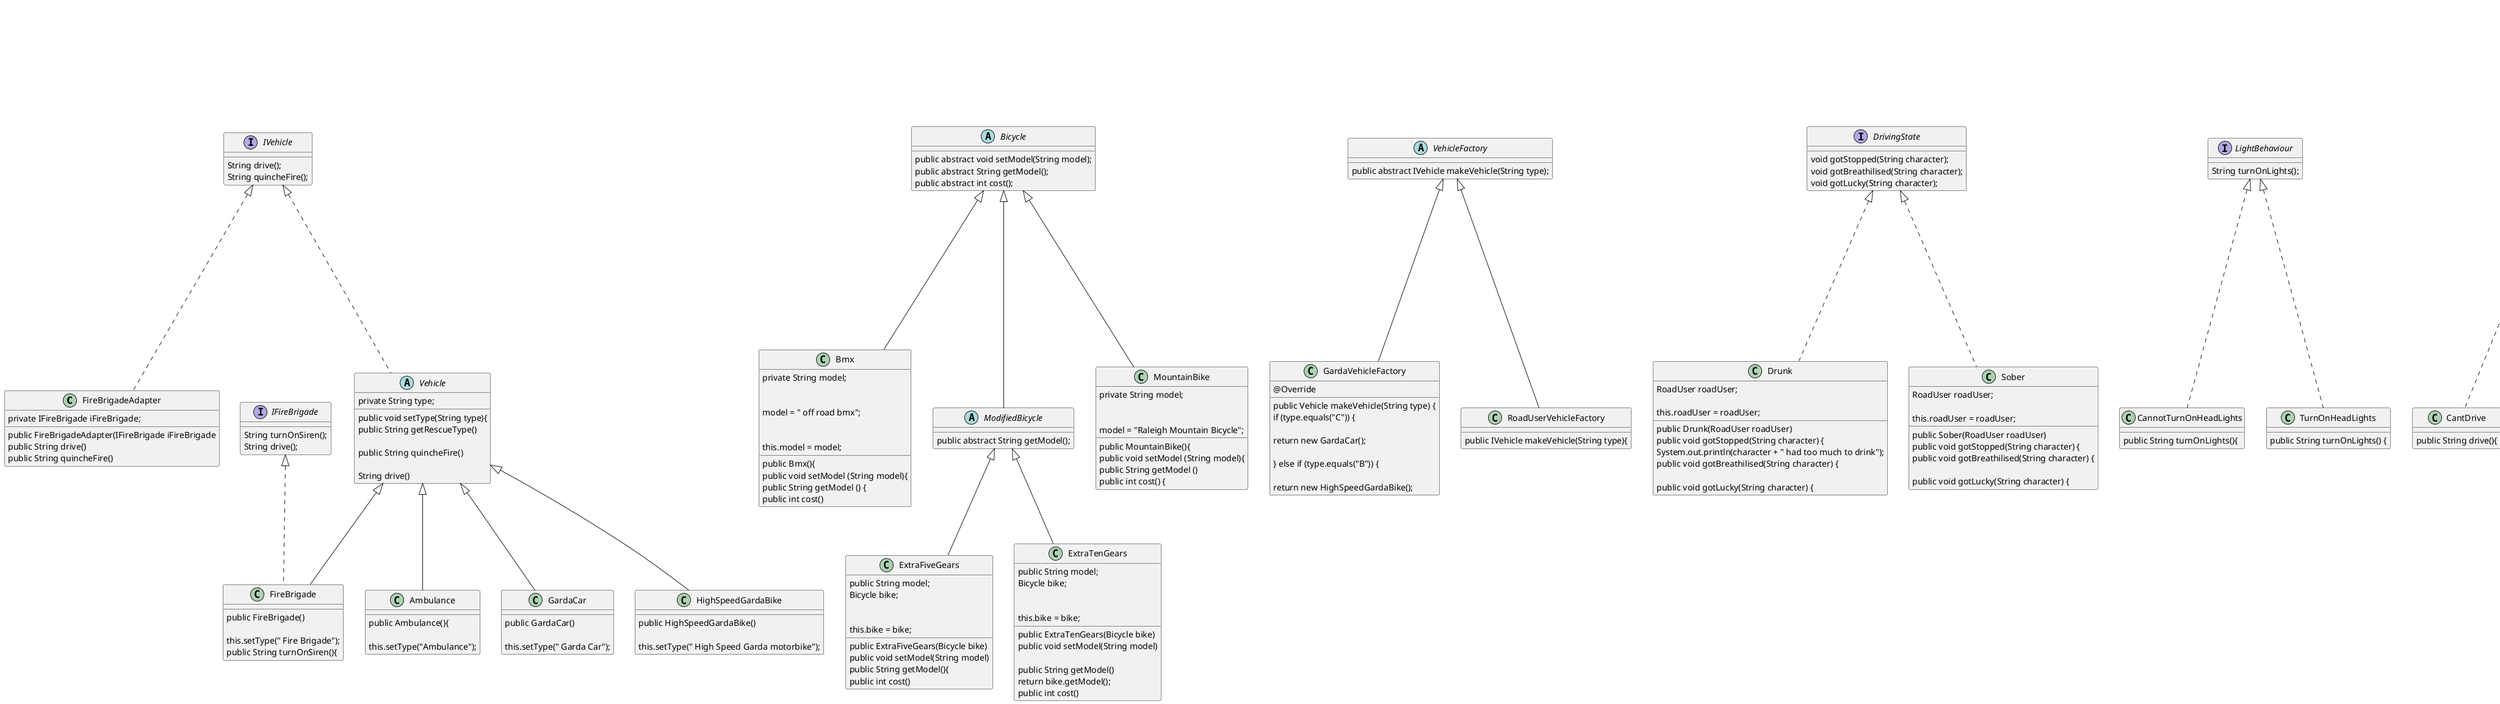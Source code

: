 @startuml
 class FireBrigadeAdapter implements IVehicle {
    private IFireBrigade iFireBrigade;

    public FireBrigadeAdapter(IFireBrigade iFireBrigade
    public String drive()
    public String quincheFire()


   }
   interface IFireBrigade {
       String turnOnSiren();
       String drive();

   }
     abstract class Bicycle {
       public abstract void setModel(String model);
       public abstract String getModel();
       public abstract int cost();
       }
       class Bmx extends Bicycle {
           private String model;


           public Bmx(){
               model = " off road bmx";


               public void setModel (String model){
                   this.model = model;


               public String getModel () {



           public int cost()

       }
       class ExtraFiveGears extends ModifiedBicycle {
           public String model;
           Bicycle bike;


           public ExtraFiveGears(Bicycle bike)
               this.bike = bike;

           public void setModel(String model)


           public String getModel(){



           public int cost()

       }
class ExtraTenGears extends ModifiedBicycle{
    public String model;
    Bicycle bike;


    public ExtraTenGears(Bicycle bike)
        this.bike = bike;


    public void setModel(String model)

    public String getModel()
        return bike.getModel();



    public int cost()

}
abstract class ModifiedBicycle extends Bicycle {

    public abstract String getModel();
}
class MountainBike extends Bicycle {
    private String model;


public MountainBike(){
    model = "Raleigh Mountain Bicycle";


    public void setModel (String model){


    public String getModel ()


    public int cost() {

}
class Ambulance extends Vehicle {


    public Ambulance(){

        this.setType("Ambulance");

    }
    class FireBrigade extends Vehicle implements IFireBrigade {


        public FireBrigade()

            this.setType(" Fire Brigade");



        public String turnOnSiren(){

}
class GardaCar extends Vehicle{

    public GardaCar()

        this.setType(" Garda Car");

}
class GardaVehicleFactory extends VehicleFactory{
    @Override
    public Vehicle makeVehicle(String type) {


        if (type.equals("C")) {

            return new GardaCar();

        } else if (type.equals("B")) {

            return new HighSpeedGardaBike();

    }
class HighSpeedGardaBike extends Vehicle {

    public HighSpeedGardaBike()

        this.setType(" High Speed Garda motorbike");

}
interface IVehicle {
    String drive();
    String quincheFire();
}
class RoadUserVehicleFactory extends VehicleFactory{

    public IVehicle makeVehicle(String type){

}
 abstract class Vehicle implements IVehicle{

    private String type;

    public void setType(String type){


     public String getRescueType()

    public String quincheFire()

 String drive()


}
abstract class VehicleFactory {

    public abstract IVehicle makeVehicle(String type);


}
 interface DrivingState {
    void gotStopped(String character);
    void gotBreathilised(String character);
    void gotLucky(String character);

}
class Drunk implements DrivingState{
    RoadUser roadUser;

    public Drunk(RoadUser roadUser)
        this.roadUser = roadUser;


    public void gotStopped(String character) {
        System.out.println(character + " had too much to drink");


    public void gotBreathilised(String character) {

    public void gotLucky(String character) {

}
class Sober implements DrivingState{
    RoadUser roadUser;

    public Sober(RoadUser roadUser)
        this.roadUser = roadUser;

    public void gotStopped(String character) {


    public void gotBreathilised(String character) {

    public void gotLucky(String character) {

}
class CannotTurnOnHeadLights implements LightBehaviour {


    public String turnOnLights(){
    }
class CantDrive implements DrivingBehaviour {

    public String drive(){

}
class CarDriver extends RoadUser {

    public CarDriver(){
        super();
        drivingBehaviour = new DrivingOver60();
        lightBehaviour = new TurnOnHeadLights();

}
interface DrivingBehaviour {
    String drive();

}
class DrivingOver60 implements DrivingBehaviour {

    public String drive(){

}
class DrivingUnder30 implements DrivingBehaviour {

    public String drive(){

}
interface LightBehaviour {
    String turnOnLights();
}
 class MotorBikeDriver extends RoadUser {

    public MotorBikeDriver()
        drivingBehaviour = new Wheelie();

}
abstract class RoadUser {

    DrivingBehaviour drivingBehaviour;
    LightBehaviour lightBehaviour;


   DrivingState drunk,sober,lucky,alcoholLevel;


    public RoadUser(){

        alcoholLevel = drunk;



    public String brake()


    public String manoveur()



    public String getLightingBehaviour()



    public String getDrivingBehaviour() {

    public void setdrivingBehaviour(DrivingBehaviour drivingBehaviour){


    public void setAlcoholLevel(DrivingState state){

    public DrivingState getCurrentState()

    public void gotStopped(String roadUser)




    public DrivingState getDrunkState() { return drunk; }
    public DrivingState getLuckyState() { return lucky; }
    public DrivingState getSoberState() { return sober; }


}

class TractorDriver extends RoadUser {


    public TractorDriver(){

        super();
    drivingBehaviour = new DrivingUnder30();
    lightBehaviour = new TurnOnHeadLights(); {



}
class TurnOnHeadLights implements LightBehaviour {


    public String turnOnLights() {

}
 class Walker extends RoadUser {

   public Walker() {
       super();
       drivingBehaviour = new CantDrive();
       lightBehaviour = new CannotTurnOnHeadLights();

class BreathiliseTractorDriver extends PulledOver{

    public BreathiliseTractorDriver(RoadUser tractorDriver){

        super(tractorDriver);

    public void breathaliser() {
}
 class BreatiliseCarDriver extends PulledOver{

    public BreatiliseCarDriver(RoadUser carDriver)

        super(carDriver);

    public void breathaliser()

    }
    abstract class PulledOver {
        protected RoadUser stoppedDriver;

        public PulledOver(RoadUser stoppedDriver)



        public void pulledOver() {



        public void namePlease()


        public void speeding(){
            breathaliser();

        public void stillSpeeding()

        public void breathaliser()

    }
    class BreathiliseTractorDriver extends PulledOver{

        public BreathiliseTractorDriver(RoadUser tractorDriver){

            super(tractorDriver);


        public void breathaliser()





    }

@enduml